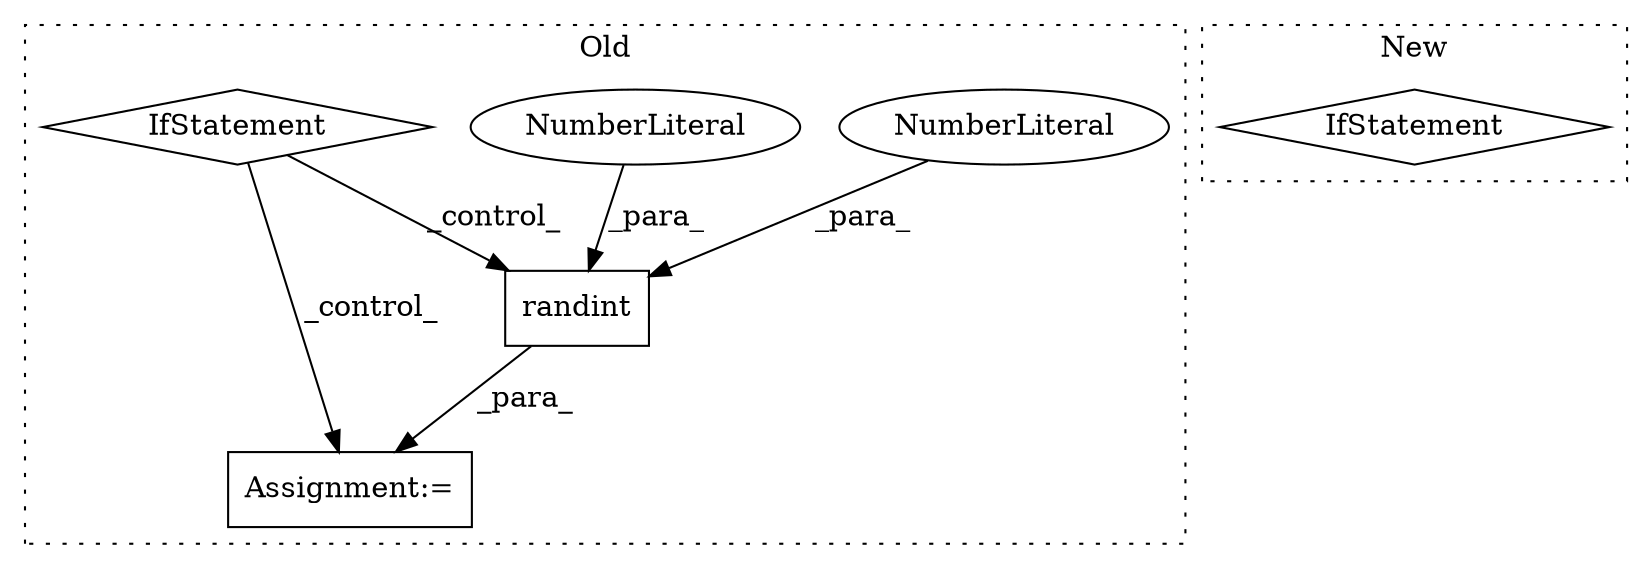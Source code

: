 digraph G {
subgraph cluster0 {
1 [label="randint" a="32" s="27028,27043" l="8,1" shape="box"];
3 [label="NumberLiteral" a="34" s="27038" l="5" shape="ellipse"];
4 [label="NumberLiteral" a="34" s="27036" l="1" shape="ellipse"];
5 [label="Assignment:=" a="7" s="27077" l="1" shape="box"];
6 [label="IfStatement" a="25" s="26937,26959" l="4,2" shape="diamond"];
label = "Old";
style="dotted";
}
subgraph cluster1 {
2 [label="IfStatement" a="25" s="26919,26960" l="4,2" shape="diamond"];
label = "New";
style="dotted";
}
1 -> 5 [label="_para_"];
3 -> 1 [label="_para_"];
4 -> 1 [label="_para_"];
6 -> 1 [label="_control_"];
6 -> 5 [label="_control_"];
}